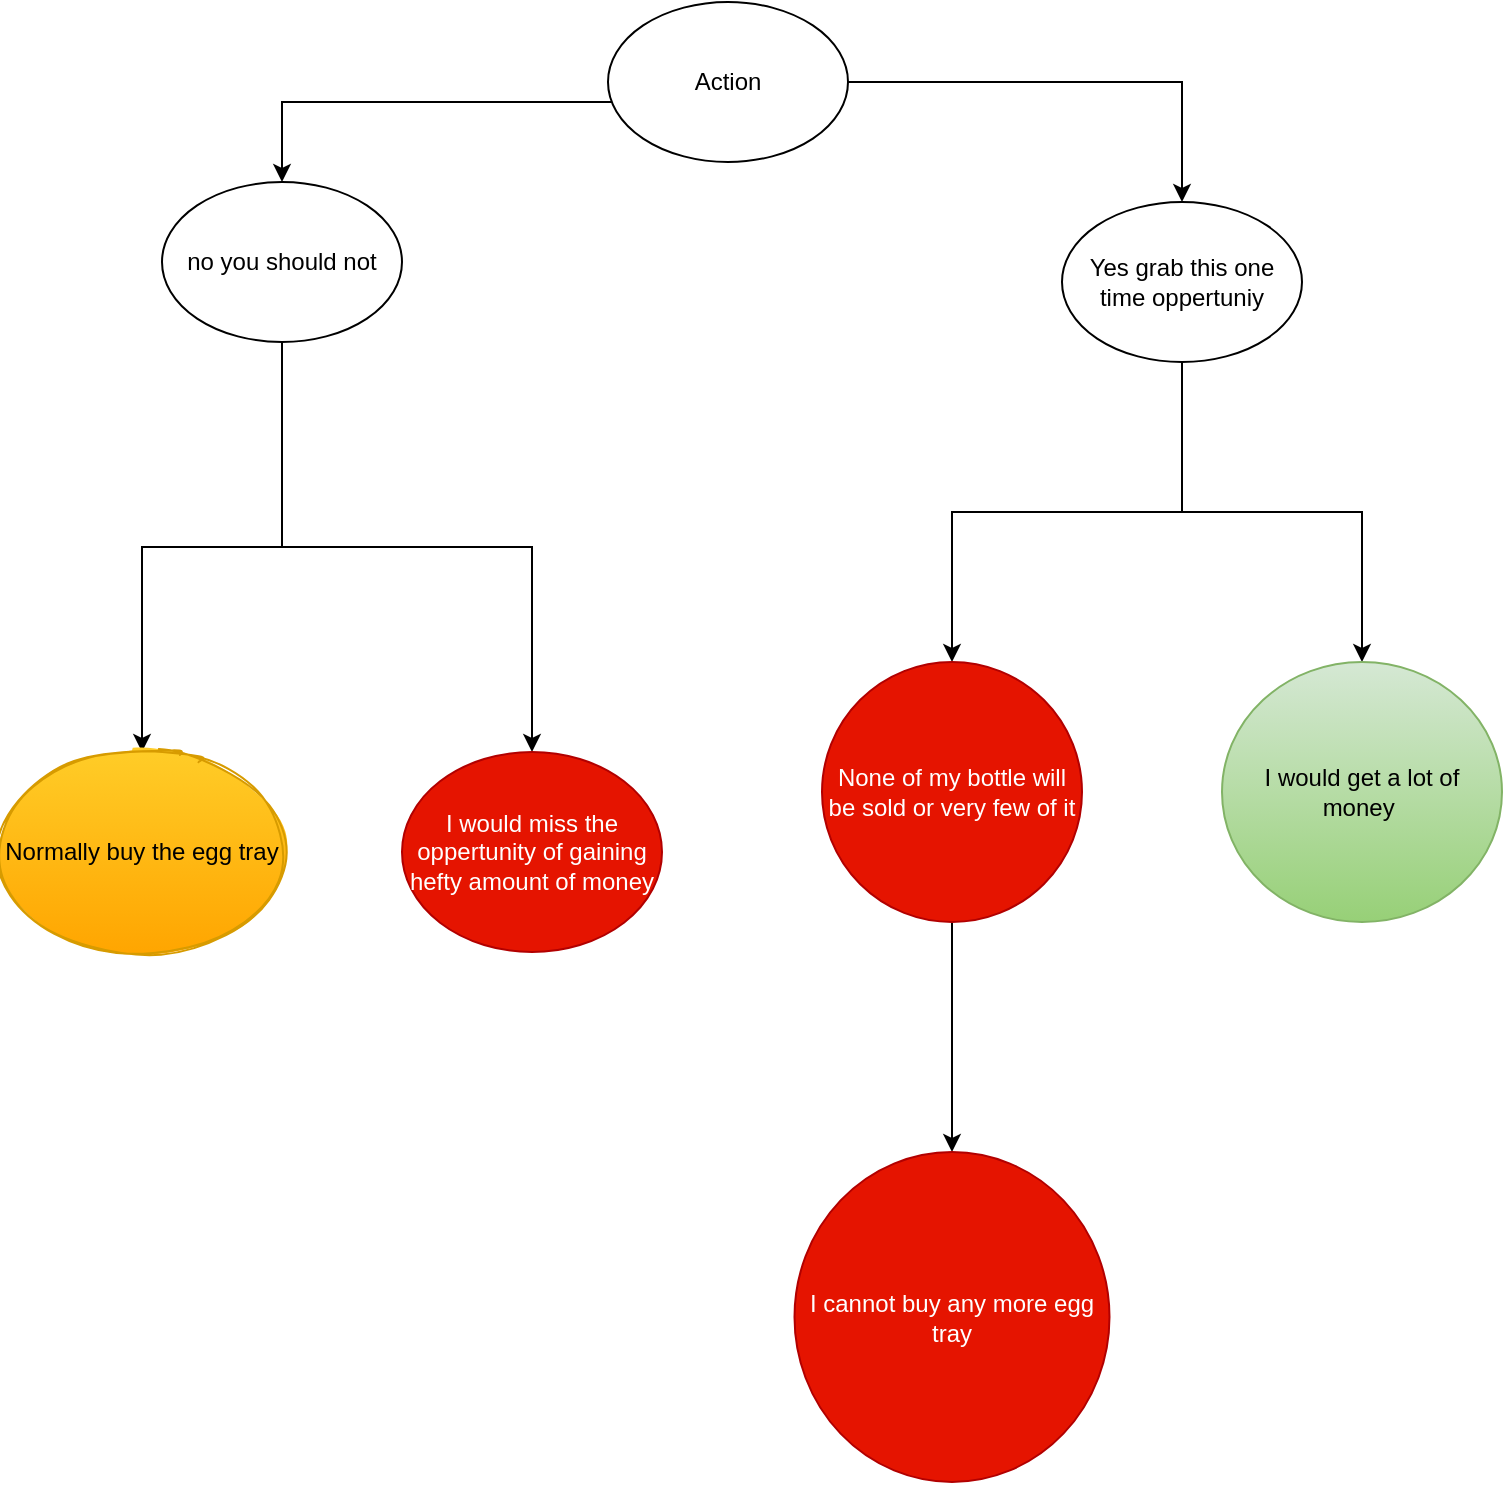<mxfile version="20.3.6" type="github"><diagram id="Fo3VJA9eVnAiFMQ6KJRU" name="Page-1"><mxGraphModel dx="526" dy="482" grid="1" gridSize="10" guides="1" tooltips="1" connect="1" arrows="1" fold="1" page="1" pageScale="1" pageWidth="827" pageHeight="1169" math="0" shadow="0"><root><mxCell id="0"/><mxCell id="1" parent="0"/><mxCell id="xWS6hT9h9E9VFZ_yEcvm-3" value="" style="edgeStyle=orthogonalEdgeStyle;rounded=0;orthogonalLoop=1;jettySize=auto;html=1;" edge="1" parent="1" source="xWS6hT9h9E9VFZ_yEcvm-1" target="xWS6hT9h9E9VFZ_yEcvm-2"><mxGeometry relative="1" as="geometry"><Array as="points"><mxPoint x="300" y="160"/><mxPoint x="300" y="160"/></Array></mxGeometry></mxCell><mxCell id="xWS6hT9h9E9VFZ_yEcvm-5" value="" style="edgeStyle=orthogonalEdgeStyle;rounded=0;orthogonalLoop=1;jettySize=auto;html=1;" edge="1" parent="1" source="xWS6hT9h9E9VFZ_yEcvm-1" target="xWS6hT9h9E9VFZ_yEcvm-4"><mxGeometry relative="1" as="geometry"/></mxCell><mxCell id="xWS6hT9h9E9VFZ_yEcvm-1" value="Action" style="ellipse;whiteSpace=wrap;html=1;" vertex="1" parent="1"><mxGeometry x="353" y="110" width="120" height="80" as="geometry"/></mxCell><mxCell id="xWS6hT9h9E9VFZ_yEcvm-7" value="" style="edgeStyle=orthogonalEdgeStyle;rounded=0;orthogonalLoop=1;jettySize=auto;html=1;" edge="1" parent="1" source="xWS6hT9h9E9VFZ_yEcvm-2" target="xWS6hT9h9E9VFZ_yEcvm-6"><mxGeometry relative="1" as="geometry"/></mxCell><mxCell id="xWS6hT9h9E9VFZ_yEcvm-9" style="edgeStyle=orthogonalEdgeStyle;rounded=0;orthogonalLoop=1;jettySize=auto;html=1;" edge="1" parent="1" source="xWS6hT9h9E9VFZ_yEcvm-2" target="xWS6hT9h9E9VFZ_yEcvm-8"><mxGeometry relative="1" as="geometry"/></mxCell><mxCell id="xWS6hT9h9E9VFZ_yEcvm-2" value="no you should not" style="ellipse;whiteSpace=wrap;html=1;" vertex="1" parent="1"><mxGeometry x="130" y="200" width="120" height="80" as="geometry"/></mxCell><mxCell id="xWS6hT9h9E9VFZ_yEcvm-11" value="" style="edgeStyle=orthogonalEdgeStyle;rounded=0;orthogonalLoop=1;jettySize=auto;html=1;" edge="1" parent="1" source="xWS6hT9h9E9VFZ_yEcvm-4" target="xWS6hT9h9E9VFZ_yEcvm-10"><mxGeometry relative="1" as="geometry"/></mxCell><mxCell id="xWS6hT9h9E9VFZ_yEcvm-13" style="edgeStyle=orthogonalEdgeStyle;rounded=0;orthogonalLoop=1;jettySize=auto;html=1;" edge="1" parent="1" source="xWS6hT9h9E9VFZ_yEcvm-4" target="xWS6hT9h9E9VFZ_yEcvm-14"><mxGeometry relative="1" as="geometry"><mxPoint x="300" y="470" as="targetPoint"/></mxGeometry></mxCell><mxCell id="xWS6hT9h9E9VFZ_yEcvm-4" value="Yes grab this one time oppertuniy" style="ellipse;whiteSpace=wrap;html=1;" vertex="1" parent="1"><mxGeometry x="580" y="210" width="120" height="80" as="geometry"/></mxCell><mxCell id="xWS6hT9h9E9VFZ_yEcvm-6" value="I would miss the oppertunity of gaining hefty amount of money" style="ellipse;whiteSpace=wrap;html=1;fillColor=#e51400;fontColor=#ffffff;strokeColor=#B20000;" vertex="1" parent="1"><mxGeometry x="250" y="485" width="130" height="100" as="geometry"/></mxCell><mxCell id="xWS6hT9h9E9VFZ_yEcvm-8" value="Normally buy the egg tray" style="ellipse;whiteSpace=wrap;html=1;fillColor=#ffcd28;gradientColor=#ffa500;strokeColor=#d79b00;shadow=0;sketch=1;" vertex="1" parent="1"><mxGeometry x="50" y="485" width="140" height="100" as="geometry"/></mxCell><mxCell id="xWS6hT9h9E9VFZ_yEcvm-10" value="I would get a lot of money&amp;nbsp;" style="ellipse;whiteSpace=wrap;html=1;fillColor=#d5e8d4;gradientColor=#97d077;strokeColor=#82b366;" vertex="1" parent="1"><mxGeometry x="660" y="440" width="140" height="130" as="geometry"/></mxCell><mxCell id="xWS6hT9h9E9VFZ_yEcvm-16" value="" style="edgeStyle=orthogonalEdgeStyle;rounded=0;orthogonalLoop=1;jettySize=auto;html=1;" edge="1" parent="1" source="xWS6hT9h9E9VFZ_yEcvm-14" target="xWS6hT9h9E9VFZ_yEcvm-15"><mxGeometry relative="1" as="geometry"/></mxCell><mxCell id="xWS6hT9h9E9VFZ_yEcvm-14" value="None of my bottle will be sold or very few of it" style="ellipse;whiteSpace=wrap;html=1;aspect=fixed;fillColor=#e51400;fontColor=#ffffff;strokeColor=#B20000;" vertex="1" parent="1"><mxGeometry x="460" y="440" width="130" height="130" as="geometry"/></mxCell><mxCell id="xWS6hT9h9E9VFZ_yEcvm-15" value="I cannot buy any more egg tray" style="ellipse;whiteSpace=wrap;html=1;fillColor=#e51400;strokeColor=#B20000;fontColor=#ffffff;" vertex="1" parent="1"><mxGeometry x="446.25" y="685" width="157.5" height="165" as="geometry"/></mxCell></root></mxGraphModel></diagram></mxfile>